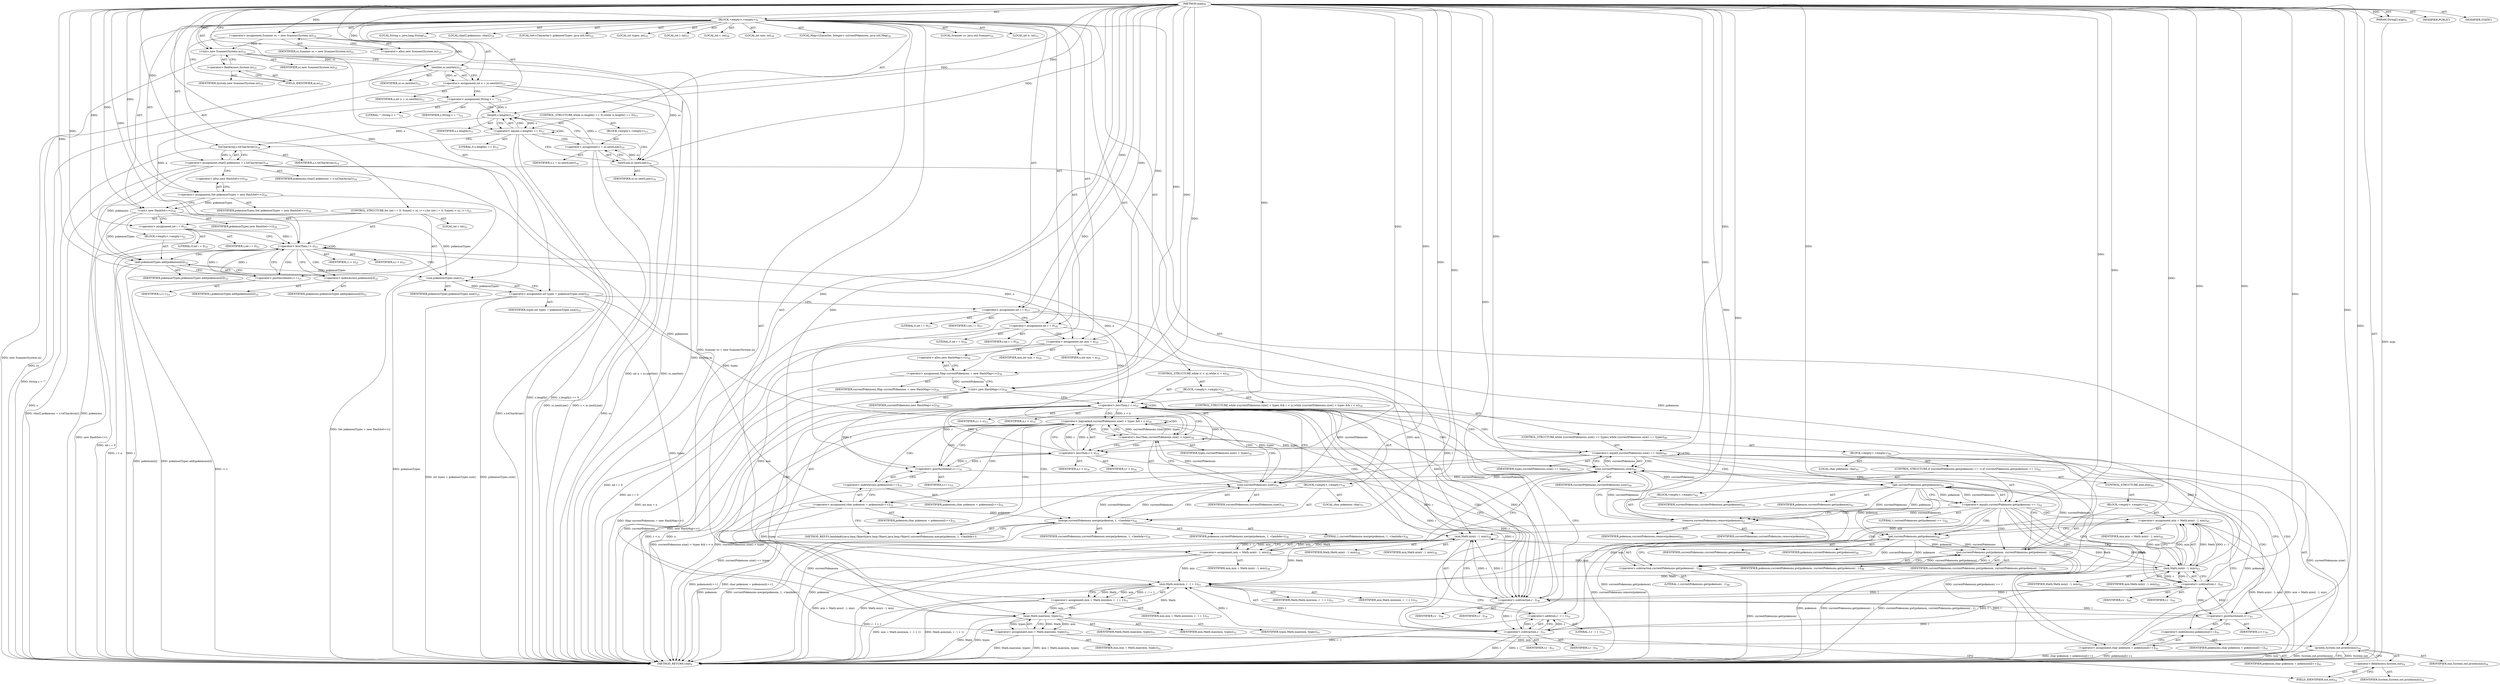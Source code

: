 digraph "main" {  
"50" [label = <(METHOD,main)<SUB>9</SUB>> ]
"32" [label = <(PARAM,String[] args)<SUB>9</SUB>> ]
"51" [label = <(BLOCK,&lt;empty&gt;,&lt;empty&gt;)<SUB>9</SUB>> ]
"4" [label = <(LOCAL,Scanner sc: java.util.Scanner)<SUB>10</SUB>> ]
"52" [label = <(&lt;operator&gt;.assignment,Scanner sc = new Scanner(System.in))<SUB>10</SUB>> ]
"53" [label = <(IDENTIFIER,sc,Scanner sc = new Scanner(System.in))<SUB>10</SUB>> ]
"54" [label = <(&lt;operator&gt;.alloc,new Scanner(System.in))<SUB>10</SUB>> ]
"55" [label = <(&lt;init&gt;,new Scanner(System.in))<SUB>10</SUB>> ]
"3" [label = <(IDENTIFIER,sc,new Scanner(System.in))<SUB>10</SUB>> ]
"56" [label = <(&lt;operator&gt;.fieldAccess,System.in)<SUB>10</SUB>> ]
"57" [label = <(IDENTIFIER,System,new Scanner(System.in))<SUB>10</SUB>> ]
"58" [label = <(FIELD_IDENTIFIER,in,in)<SUB>10</SUB>> ]
"15" [label = <(LOCAL,int n: int)<SUB>12</SUB>> ]
"59" [label = <(&lt;operator&gt;.assignment,int n = sc.nextInt())<SUB>12</SUB>> ]
"60" [label = <(IDENTIFIER,n,int n = sc.nextInt())<SUB>12</SUB>> ]
"61" [label = <(nextInt,sc.nextInt())<SUB>12</SUB>> ]
"62" [label = <(IDENTIFIER,sc,sc.nextInt())<SUB>12</SUB>> ]
"13" [label = <(LOCAL,String s: java.lang.String)<SUB>14</SUB>> ]
"63" [label = <(&lt;operator&gt;.assignment,String s = &quot;&quot;)<SUB>14</SUB>> ]
"64" [label = <(IDENTIFIER,s,String s = &quot;&quot;)<SUB>14</SUB>> ]
"65" [label = <(LITERAL,&quot;&quot;,String s = &quot;&quot;)<SUB>14</SUB>> ]
"66" [label = <(CONTROL_STRUCTURE,while (s.length() == 0),while (s.length() == 0))<SUB>15</SUB>> ]
"67" [label = <(&lt;operator&gt;.equals,s.length() == 0)<SUB>15</SUB>> ]
"68" [label = <(length,s.length())<SUB>15</SUB>> ]
"69" [label = <(IDENTIFIER,s,s.length())<SUB>15</SUB>> ]
"70" [label = <(LITERAL,0,s.length() == 0)<SUB>15</SUB>> ]
"71" [label = <(BLOCK,&lt;empty&gt;,&lt;empty&gt;)<SUB>15</SUB>> ]
"72" [label = <(&lt;operator&gt;.assignment,s = sc.nextLine())<SUB>16</SUB>> ]
"73" [label = <(IDENTIFIER,s,s = sc.nextLine())<SUB>16</SUB>> ]
"74" [label = <(nextLine,sc.nextLine())<SUB>16</SUB>> ]
"75" [label = <(IDENTIFIER,sc,sc.nextLine())<SUB>16</SUB>> ]
"30" [label = <(LOCAL,char[] pokemons: char[])<SUB>18</SUB>> ]
"76" [label = <(&lt;operator&gt;.assignment,char[] pokemons = s.toCharArray())<SUB>18</SUB>> ]
"77" [label = <(IDENTIFIER,pokemons,char[] pokemons = s.toCharArray())<SUB>18</SUB>> ]
"78" [label = <(toCharArray,s.toCharArray())<SUB>18</SUB>> ]
"79" [label = <(IDENTIFIER,s,s.toCharArray())<SUB>18</SUB>> ]
"6" [label = <(LOCAL,Set&lt;Character&gt; pokemonTypes: java.util.Set)<SUB>20</SUB>> ]
"80" [label = <(&lt;operator&gt;.assignment,Set pokemonTypes = new HashSet&lt;&gt;())<SUB>20</SUB>> ]
"81" [label = <(IDENTIFIER,pokemonTypes,Set pokemonTypes = new HashSet&lt;&gt;())<SUB>20</SUB>> ]
"82" [label = <(&lt;operator&gt;.alloc,new HashSet&lt;&gt;())<SUB>20</SUB>> ]
"83" [label = <(&lt;init&gt;,new HashSet&lt;&gt;())<SUB>20</SUB>> ]
"5" [label = <(IDENTIFIER,pokemonTypes,new HashSet&lt;&gt;())<SUB>20</SUB>> ]
"84" [label = <(CONTROL_STRUCTURE,for (int i = 0; Some(i &lt; n); i++),for (int i = 0; Some(i &lt; n); i++))<SUB>21</SUB>> ]
"22" [label = <(LOCAL,int i: int)<SUB>21</SUB>> ]
"85" [label = <(&lt;operator&gt;.assignment,int i = 0)<SUB>21</SUB>> ]
"86" [label = <(IDENTIFIER,i,int i = 0)<SUB>21</SUB>> ]
"87" [label = <(LITERAL,0,int i = 0)<SUB>21</SUB>> ]
"88" [label = <(&lt;operator&gt;.lessThan,i &lt; n)<SUB>21</SUB>> ]
"89" [label = <(IDENTIFIER,i,i &lt; n)<SUB>21</SUB>> ]
"90" [label = <(IDENTIFIER,n,i &lt; n)<SUB>21</SUB>> ]
"91" [label = <(&lt;operator&gt;.postIncrement,i++)<SUB>21</SUB>> ]
"92" [label = <(IDENTIFIER,i,i++)<SUB>21</SUB>> ]
"93" [label = <(BLOCK,&lt;empty&gt;,&lt;empty&gt;)<SUB>21</SUB>> ]
"94" [label = <(add,pokemonTypes.add(pokemons[i]))<SUB>22</SUB>> ]
"95" [label = <(IDENTIFIER,pokemonTypes,pokemonTypes.add(pokemons[i]))<SUB>22</SUB>> ]
"96" [label = <(&lt;operator&gt;.indexAccess,pokemons[i])<SUB>22</SUB>> ]
"97" [label = <(IDENTIFIER,pokemons,pokemonTypes.add(pokemons[i]))<SUB>22</SUB>> ]
"98" [label = <(IDENTIFIER,i,pokemonTypes.add(pokemons[i]))<SUB>22</SUB>> ]
"28" [label = <(LOCAL,int types: int)<SUB>25</SUB>> ]
"99" [label = <(&lt;operator&gt;.assignment,int types = pokemonTypes.size())<SUB>25</SUB>> ]
"100" [label = <(IDENTIFIER,types,int types = pokemonTypes.size())<SUB>25</SUB>> ]
"101" [label = <(size,pokemonTypes.size())<SUB>25</SUB>> ]
"102" [label = <(IDENTIFIER,pokemonTypes,pokemonTypes.size())<SUB>25</SUB>> ]
"24" [label = <(LOCAL,int l: int)<SUB>27</SUB>> ]
"103" [label = <(&lt;operator&gt;.assignment,int l = 0)<SUB>27</SUB>> ]
"104" [label = <(IDENTIFIER,l,int l = 0)<SUB>27</SUB>> ]
"105" [label = <(LITERAL,0,int l = 0)<SUB>27</SUB>> ]
"26" [label = <(LOCAL,int r: int)<SUB>28</SUB>> ]
"106" [label = <(&lt;operator&gt;.assignment,int r = 0)<SUB>28</SUB>> ]
"107" [label = <(IDENTIFIER,r,int r = 0)<SUB>28</SUB>> ]
"108" [label = <(LITERAL,0,int r = 0)<SUB>28</SUB>> ]
"20" [label = <(LOCAL,int min: int)<SUB>29</SUB>> ]
"109" [label = <(&lt;operator&gt;.assignment,int min = n)<SUB>29</SUB>> ]
"110" [label = <(IDENTIFIER,min,int min = n)<SUB>29</SUB>> ]
"111" [label = <(IDENTIFIER,n,int min = n)<SUB>29</SUB>> ]
"8" [label = <(LOCAL,Map&lt;Character, Integer&gt; currentPokemons: java.util.Map)<SUB>30</SUB>> ]
"112" [label = <(&lt;operator&gt;.assignment,Map currentPokemons = new HashMap&lt;&gt;())<SUB>30</SUB>> ]
"113" [label = <(IDENTIFIER,currentPokemons,Map currentPokemons = new HashMap&lt;&gt;())<SUB>30</SUB>> ]
"114" [label = <(&lt;operator&gt;.alloc,new HashMap&lt;&gt;())<SUB>30</SUB>> ]
"115" [label = <(&lt;init&gt;,new HashMap&lt;&gt;())<SUB>30</SUB>> ]
"7" [label = <(IDENTIFIER,currentPokemons,new HashMap&lt;&gt;())<SUB>30</SUB>> ]
"116" [label = <(CONTROL_STRUCTURE,while (r &lt; n),while (r &lt; n))<SUB>33</SUB>> ]
"117" [label = <(&lt;operator&gt;.lessThan,r &lt; n)<SUB>33</SUB>> ]
"118" [label = <(IDENTIFIER,r,r &lt; n)<SUB>33</SUB>> ]
"119" [label = <(IDENTIFIER,n,r &lt; n)<SUB>33</SUB>> ]
"120" [label = <(BLOCK,&lt;empty&gt;,&lt;empty&gt;)<SUB>33</SUB>> ]
"121" [label = <(CONTROL_STRUCTURE,while (currentPokemons.size() &lt; types &amp;&amp; r &lt; n),while (currentPokemons.size() &lt; types &amp;&amp; r &lt; n))<SUB>34</SUB>> ]
"122" [label = <(&lt;operator&gt;.logicalAnd,currentPokemons.size() &lt; types &amp;&amp; r &lt; n)<SUB>34</SUB>> ]
"123" [label = <(&lt;operator&gt;.lessThan,currentPokemons.size() &lt; types)<SUB>34</SUB>> ]
"124" [label = <(size,currentPokemons.size())<SUB>34</SUB>> ]
"125" [label = <(IDENTIFIER,currentPokemons,currentPokemons.size())<SUB>34</SUB>> ]
"126" [label = <(IDENTIFIER,types,currentPokemons.size() &lt; types)<SUB>34</SUB>> ]
"127" [label = <(&lt;operator&gt;.lessThan,r &lt; n)<SUB>34</SUB>> ]
"128" [label = <(IDENTIFIER,r,r &lt; n)<SUB>34</SUB>> ]
"129" [label = <(IDENTIFIER,n,r &lt; n)<SUB>34</SUB>> ]
"130" [label = <(BLOCK,&lt;empty&gt;,&lt;empty&gt;)<SUB>34</SUB>> ]
"10" [label = <(LOCAL,char pokemon: char)<SUB>35</SUB>> ]
"131" [label = <(&lt;operator&gt;.assignment,char pokemon = pokemons[r++])<SUB>35</SUB>> ]
"132" [label = <(IDENTIFIER,pokemon,char pokemon = pokemons[r++])<SUB>35</SUB>> ]
"133" [label = <(&lt;operator&gt;.indexAccess,pokemons[r++])<SUB>35</SUB>> ]
"134" [label = <(IDENTIFIER,pokemons,char pokemon = pokemons[r++])<SUB>35</SUB>> ]
"135" [label = <(&lt;operator&gt;.postIncrement,r++)<SUB>35</SUB>> ]
"136" [label = <(IDENTIFIER,r,r++)<SUB>35</SUB>> ]
"137" [label = <(merge,currentPokemons.merge(pokemon, 1, &lt;lambda&gt;))<SUB>36</SUB>> ]
"138" [label = <(IDENTIFIER,currentPokemons,currentPokemons.merge(pokemon, 1, &lt;lambda&gt;))<SUB>36</SUB>> ]
"139" [label = <(IDENTIFIER,pokemon,currentPokemons.merge(pokemon, 1, &lt;lambda&gt;))<SUB>36</SUB>> ]
"140" [label = <(LITERAL,1,currentPokemons.merge(pokemon, 1, &lt;lambda&gt;))<SUB>36</SUB>> ]
"11" [label = <(METHOD_REF,P3.lambda$0:java.lang.Object(java.lang.Object,java.lang.Object),currentPokemons.merge(pokemon, 1, &lt;lambda&gt;))> ]
"141" [label = <(&lt;operator&gt;.assignment,min = Math.min(r - l, min))<SUB>38</SUB>> ]
"142" [label = <(IDENTIFIER,min,min = Math.min(r - l, min))<SUB>38</SUB>> ]
"143" [label = <(min,Math.min(r - l, min))<SUB>38</SUB>> ]
"144" [label = <(IDENTIFIER,Math,Math.min(r - l, min))<SUB>38</SUB>> ]
"145" [label = <(&lt;operator&gt;.subtraction,r - l)<SUB>38</SUB>> ]
"146" [label = <(IDENTIFIER,r,r - l)<SUB>38</SUB>> ]
"147" [label = <(IDENTIFIER,l,r - l)<SUB>38</SUB>> ]
"148" [label = <(IDENTIFIER,min,Math.min(r - l, min))<SUB>38</SUB>> ]
"149" [label = <(CONTROL_STRUCTURE,while (currentPokemons.size() == types),while (currentPokemons.size() == types))<SUB>40</SUB>> ]
"150" [label = <(&lt;operator&gt;.equals,currentPokemons.size() == types)<SUB>40</SUB>> ]
"151" [label = <(size,currentPokemons.size())<SUB>40</SUB>> ]
"152" [label = <(IDENTIFIER,currentPokemons,currentPokemons.size())<SUB>40</SUB>> ]
"153" [label = <(IDENTIFIER,types,currentPokemons.size() == types)<SUB>40</SUB>> ]
"154" [label = <(BLOCK,&lt;empty&gt;,&lt;empty&gt;)<SUB>40</SUB>> ]
"155" [label = <(LOCAL,char pokemon: char)<SUB>41</SUB>> ]
"156" [label = <(&lt;operator&gt;.assignment,char pokemon = pokemons[l++])<SUB>41</SUB>> ]
"157" [label = <(IDENTIFIER,pokemon,char pokemon = pokemons[l++])<SUB>41</SUB>> ]
"158" [label = <(&lt;operator&gt;.indexAccess,pokemons[l++])<SUB>41</SUB>> ]
"159" [label = <(IDENTIFIER,pokemons,char pokemon = pokemons[l++])<SUB>41</SUB>> ]
"160" [label = <(&lt;operator&gt;.postIncrement,l++)<SUB>41</SUB>> ]
"161" [label = <(IDENTIFIER,l,l++)<SUB>41</SUB>> ]
"162" [label = <(CONTROL_STRUCTURE,if (currentPokemons.get(pokemon) == 1),if (currentPokemons.get(pokemon) == 1))<SUB>42</SUB>> ]
"163" [label = <(&lt;operator&gt;.equals,currentPokemons.get(pokemon) == 1)<SUB>42</SUB>> ]
"164" [label = <(get,currentPokemons.get(pokemon))<SUB>42</SUB>> ]
"165" [label = <(IDENTIFIER,currentPokemons,currentPokemons.get(pokemon))<SUB>42</SUB>> ]
"166" [label = <(IDENTIFIER,pokemon,currentPokemons.get(pokemon))<SUB>42</SUB>> ]
"167" [label = <(LITERAL,1,currentPokemons.get(pokemon) == 1)<SUB>42</SUB>> ]
"168" [label = <(BLOCK,&lt;empty&gt;,&lt;empty&gt;)<SUB>42</SUB>> ]
"169" [label = <(remove,currentPokemons.remove(pokemon))<SUB>43</SUB>> ]
"170" [label = <(IDENTIFIER,currentPokemons,currentPokemons.remove(pokemon))<SUB>43</SUB>> ]
"171" [label = <(IDENTIFIER,pokemon,currentPokemons.remove(pokemon))<SUB>43</SUB>> ]
"172" [label = <(CONTROL_STRUCTURE,else,else)<SUB>44</SUB>> ]
"173" [label = <(BLOCK,&lt;empty&gt;,&lt;empty&gt;)<SUB>44</SUB>> ]
"174" [label = <(&lt;operator&gt;.assignment,min = Math.min(r - l, min))<SUB>45</SUB>> ]
"175" [label = <(IDENTIFIER,min,min = Math.min(r - l, min))<SUB>45</SUB>> ]
"176" [label = <(min,Math.min(r - l, min))<SUB>45</SUB>> ]
"177" [label = <(IDENTIFIER,Math,Math.min(r - l, min))<SUB>45</SUB>> ]
"178" [label = <(&lt;operator&gt;.subtraction,r - l)<SUB>45</SUB>> ]
"179" [label = <(IDENTIFIER,r,r - l)<SUB>45</SUB>> ]
"180" [label = <(IDENTIFIER,l,r - l)<SUB>45</SUB>> ]
"181" [label = <(IDENTIFIER,min,Math.min(r - l, min))<SUB>45</SUB>> ]
"182" [label = <(put,currentPokemons.put(pokemon, currentPokemons.get(pokemon) - 1))<SUB>46</SUB>> ]
"183" [label = <(IDENTIFIER,currentPokemons,currentPokemons.put(pokemon, currentPokemons.get(pokemon) - 1))<SUB>46</SUB>> ]
"184" [label = <(IDENTIFIER,pokemon,currentPokemons.put(pokemon, currentPokemons.get(pokemon) - 1))<SUB>46</SUB>> ]
"185" [label = <(&lt;operator&gt;.subtraction,currentPokemons.get(pokemon) - 1)<SUB>46</SUB>> ]
"186" [label = <(get,currentPokemons.get(pokemon))<SUB>46</SUB>> ]
"187" [label = <(IDENTIFIER,currentPokemons,currentPokemons.get(pokemon))<SUB>46</SUB>> ]
"188" [label = <(IDENTIFIER,pokemon,currentPokemons.get(pokemon))<SUB>46</SUB>> ]
"189" [label = <(LITERAL,1,currentPokemons.get(pokemon) - 1)<SUB>46</SUB>> ]
"190" [label = <(&lt;operator&gt;.assignment,min = Math.min(min, r - l + 1))<SUB>51</SUB>> ]
"191" [label = <(IDENTIFIER,min,min = Math.min(min, r - l + 1))<SUB>51</SUB>> ]
"192" [label = <(min,Math.min(min, r - l + 1))<SUB>51</SUB>> ]
"193" [label = <(IDENTIFIER,Math,Math.min(min, r - l + 1))<SUB>51</SUB>> ]
"194" [label = <(IDENTIFIER,min,Math.min(min, r - l + 1))<SUB>51</SUB>> ]
"195" [label = <(&lt;operator&gt;.addition,r - l + 1)<SUB>51</SUB>> ]
"196" [label = <(&lt;operator&gt;.subtraction,r - l)<SUB>51</SUB>> ]
"197" [label = <(IDENTIFIER,r,r - l)<SUB>51</SUB>> ]
"198" [label = <(IDENTIFIER,l,r - l)<SUB>51</SUB>> ]
"199" [label = <(LITERAL,1,r - l + 1)<SUB>51</SUB>> ]
"200" [label = <(&lt;operator&gt;.assignment,min = Math.max(min, types))<SUB>52</SUB>> ]
"201" [label = <(IDENTIFIER,min,min = Math.max(min, types))<SUB>52</SUB>> ]
"202" [label = <(max,Math.max(min, types))<SUB>52</SUB>> ]
"203" [label = <(IDENTIFIER,Math,Math.max(min, types))<SUB>52</SUB>> ]
"204" [label = <(IDENTIFIER,min,Math.max(min, types))<SUB>52</SUB>> ]
"205" [label = <(IDENTIFIER,types,Math.max(min, types))<SUB>52</SUB>> ]
"206" [label = <(println,System.out.println(min))<SUB>54</SUB>> ]
"207" [label = <(&lt;operator&gt;.fieldAccess,System.out)<SUB>54</SUB>> ]
"208" [label = <(IDENTIFIER,System,System.out.println(min))<SUB>54</SUB>> ]
"209" [label = <(FIELD_IDENTIFIER,out,out)<SUB>54</SUB>> ]
"210" [label = <(IDENTIFIER,min,System.out.println(min))<SUB>54</SUB>> ]
"211" [label = <(MODIFIER,PUBLIC)> ]
"212" [label = <(MODIFIER,STATIC)> ]
"213" [label = <(METHOD_RETURN,void)<SUB>9</SUB>> ]
  "50" -> "32"  [ label = "AST: "] 
  "50" -> "51"  [ label = "AST: "] 
  "50" -> "211"  [ label = "AST: "] 
  "50" -> "212"  [ label = "AST: "] 
  "50" -> "213"  [ label = "AST: "] 
  "51" -> "4"  [ label = "AST: "] 
  "51" -> "52"  [ label = "AST: "] 
  "51" -> "55"  [ label = "AST: "] 
  "51" -> "15"  [ label = "AST: "] 
  "51" -> "59"  [ label = "AST: "] 
  "51" -> "13"  [ label = "AST: "] 
  "51" -> "63"  [ label = "AST: "] 
  "51" -> "66"  [ label = "AST: "] 
  "51" -> "30"  [ label = "AST: "] 
  "51" -> "76"  [ label = "AST: "] 
  "51" -> "6"  [ label = "AST: "] 
  "51" -> "80"  [ label = "AST: "] 
  "51" -> "83"  [ label = "AST: "] 
  "51" -> "84"  [ label = "AST: "] 
  "51" -> "28"  [ label = "AST: "] 
  "51" -> "99"  [ label = "AST: "] 
  "51" -> "24"  [ label = "AST: "] 
  "51" -> "103"  [ label = "AST: "] 
  "51" -> "26"  [ label = "AST: "] 
  "51" -> "106"  [ label = "AST: "] 
  "51" -> "20"  [ label = "AST: "] 
  "51" -> "109"  [ label = "AST: "] 
  "51" -> "8"  [ label = "AST: "] 
  "51" -> "112"  [ label = "AST: "] 
  "51" -> "115"  [ label = "AST: "] 
  "51" -> "116"  [ label = "AST: "] 
  "51" -> "190"  [ label = "AST: "] 
  "51" -> "200"  [ label = "AST: "] 
  "51" -> "206"  [ label = "AST: "] 
  "52" -> "53"  [ label = "AST: "] 
  "52" -> "54"  [ label = "AST: "] 
  "55" -> "3"  [ label = "AST: "] 
  "55" -> "56"  [ label = "AST: "] 
  "56" -> "57"  [ label = "AST: "] 
  "56" -> "58"  [ label = "AST: "] 
  "59" -> "60"  [ label = "AST: "] 
  "59" -> "61"  [ label = "AST: "] 
  "61" -> "62"  [ label = "AST: "] 
  "63" -> "64"  [ label = "AST: "] 
  "63" -> "65"  [ label = "AST: "] 
  "66" -> "67"  [ label = "AST: "] 
  "66" -> "71"  [ label = "AST: "] 
  "67" -> "68"  [ label = "AST: "] 
  "67" -> "70"  [ label = "AST: "] 
  "68" -> "69"  [ label = "AST: "] 
  "71" -> "72"  [ label = "AST: "] 
  "72" -> "73"  [ label = "AST: "] 
  "72" -> "74"  [ label = "AST: "] 
  "74" -> "75"  [ label = "AST: "] 
  "76" -> "77"  [ label = "AST: "] 
  "76" -> "78"  [ label = "AST: "] 
  "78" -> "79"  [ label = "AST: "] 
  "80" -> "81"  [ label = "AST: "] 
  "80" -> "82"  [ label = "AST: "] 
  "83" -> "5"  [ label = "AST: "] 
  "84" -> "22"  [ label = "AST: "] 
  "84" -> "85"  [ label = "AST: "] 
  "84" -> "88"  [ label = "AST: "] 
  "84" -> "91"  [ label = "AST: "] 
  "84" -> "93"  [ label = "AST: "] 
  "85" -> "86"  [ label = "AST: "] 
  "85" -> "87"  [ label = "AST: "] 
  "88" -> "89"  [ label = "AST: "] 
  "88" -> "90"  [ label = "AST: "] 
  "91" -> "92"  [ label = "AST: "] 
  "93" -> "94"  [ label = "AST: "] 
  "94" -> "95"  [ label = "AST: "] 
  "94" -> "96"  [ label = "AST: "] 
  "96" -> "97"  [ label = "AST: "] 
  "96" -> "98"  [ label = "AST: "] 
  "99" -> "100"  [ label = "AST: "] 
  "99" -> "101"  [ label = "AST: "] 
  "101" -> "102"  [ label = "AST: "] 
  "103" -> "104"  [ label = "AST: "] 
  "103" -> "105"  [ label = "AST: "] 
  "106" -> "107"  [ label = "AST: "] 
  "106" -> "108"  [ label = "AST: "] 
  "109" -> "110"  [ label = "AST: "] 
  "109" -> "111"  [ label = "AST: "] 
  "112" -> "113"  [ label = "AST: "] 
  "112" -> "114"  [ label = "AST: "] 
  "115" -> "7"  [ label = "AST: "] 
  "116" -> "117"  [ label = "AST: "] 
  "116" -> "120"  [ label = "AST: "] 
  "117" -> "118"  [ label = "AST: "] 
  "117" -> "119"  [ label = "AST: "] 
  "120" -> "121"  [ label = "AST: "] 
  "120" -> "141"  [ label = "AST: "] 
  "120" -> "149"  [ label = "AST: "] 
  "121" -> "122"  [ label = "AST: "] 
  "121" -> "130"  [ label = "AST: "] 
  "122" -> "123"  [ label = "AST: "] 
  "122" -> "127"  [ label = "AST: "] 
  "123" -> "124"  [ label = "AST: "] 
  "123" -> "126"  [ label = "AST: "] 
  "124" -> "125"  [ label = "AST: "] 
  "127" -> "128"  [ label = "AST: "] 
  "127" -> "129"  [ label = "AST: "] 
  "130" -> "10"  [ label = "AST: "] 
  "130" -> "131"  [ label = "AST: "] 
  "130" -> "137"  [ label = "AST: "] 
  "131" -> "132"  [ label = "AST: "] 
  "131" -> "133"  [ label = "AST: "] 
  "133" -> "134"  [ label = "AST: "] 
  "133" -> "135"  [ label = "AST: "] 
  "135" -> "136"  [ label = "AST: "] 
  "137" -> "138"  [ label = "AST: "] 
  "137" -> "139"  [ label = "AST: "] 
  "137" -> "140"  [ label = "AST: "] 
  "137" -> "11"  [ label = "AST: "] 
  "141" -> "142"  [ label = "AST: "] 
  "141" -> "143"  [ label = "AST: "] 
  "143" -> "144"  [ label = "AST: "] 
  "143" -> "145"  [ label = "AST: "] 
  "143" -> "148"  [ label = "AST: "] 
  "145" -> "146"  [ label = "AST: "] 
  "145" -> "147"  [ label = "AST: "] 
  "149" -> "150"  [ label = "AST: "] 
  "149" -> "154"  [ label = "AST: "] 
  "150" -> "151"  [ label = "AST: "] 
  "150" -> "153"  [ label = "AST: "] 
  "151" -> "152"  [ label = "AST: "] 
  "154" -> "155"  [ label = "AST: "] 
  "154" -> "156"  [ label = "AST: "] 
  "154" -> "162"  [ label = "AST: "] 
  "156" -> "157"  [ label = "AST: "] 
  "156" -> "158"  [ label = "AST: "] 
  "158" -> "159"  [ label = "AST: "] 
  "158" -> "160"  [ label = "AST: "] 
  "160" -> "161"  [ label = "AST: "] 
  "162" -> "163"  [ label = "AST: "] 
  "162" -> "168"  [ label = "AST: "] 
  "162" -> "172"  [ label = "AST: "] 
  "163" -> "164"  [ label = "AST: "] 
  "163" -> "167"  [ label = "AST: "] 
  "164" -> "165"  [ label = "AST: "] 
  "164" -> "166"  [ label = "AST: "] 
  "168" -> "169"  [ label = "AST: "] 
  "169" -> "170"  [ label = "AST: "] 
  "169" -> "171"  [ label = "AST: "] 
  "172" -> "173"  [ label = "AST: "] 
  "173" -> "174"  [ label = "AST: "] 
  "173" -> "182"  [ label = "AST: "] 
  "174" -> "175"  [ label = "AST: "] 
  "174" -> "176"  [ label = "AST: "] 
  "176" -> "177"  [ label = "AST: "] 
  "176" -> "178"  [ label = "AST: "] 
  "176" -> "181"  [ label = "AST: "] 
  "178" -> "179"  [ label = "AST: "] 
  "178" -> "180"  [ label = "AST: "] 
  "182" -> "183"  [ label = "AST: "] 
  "182" -> "184"  [ label = "AST: "] 
  "182" -> "185"  [ label = "AST: "] 
  "185" -> "186"  [ label = "AST: "] 
  "185" -> "189"  [ label = "AST: "] 
  "186" -> "187"  [ label = "AST: "] 
  "186" -> "188"  [ label = "AST: "] 
  "190" -> "191"  [ label = "AST: "] 
  "190" -> "192"  [ label = "AST: "] 
  "192" -> "193"  [ label = "AST: "] 
  "192" -> "194"  [ label = "AST: "] 
  "192" -> "195"  [ label = "AST: "] 
  "195" -> "196"  [ label = "AST: "] 
  "195" -> "199"  [ label = "AST: "] 
  "196" -> "197"  [ label = "AST: "] 
  "196" -> "198"  [ label = "AST: "] 
  "200" -> "201"  [ label = "AST: "] 
  "200" -> "202"  [ label = "AST: "] 
  "202" -> "203"  [ label = "AST: "] 
  "202" -> "204"  [ label = "AST: "] 
  "202" -> "205"  [ label = "AST: "] 
  "206" -> "207"  [ label = "AST: "] 
  "206" -> "210"  [ label = "AST: "] 
  "207" -> "208"  [ label = "AST: "] 
  "207" -> "209"  [ label = "AST: "] 
  "52" -> "58"  [ label = "CFG: "] 
  "55" -> "61"  [ label = "CFG: "] 
  "59" -> "63"  [ label = "CFG: "] 
  "63" -> "68"  [ label = "CFG: "] 
  "76" -> "82"  [ label = "CFG: "] 
  "80" -> "83"  [ label = "CFG: "] 
  "83" -> "85"  [ label = "CFG: "] 
  "99" -> "103"  [ label = "CFG: "] 
  "103" -> "106"  [ label = "CFG: "] 
  "106" -> "109"  [ label = "CFG: "] 
  "109" -> "114"  [ label = "CFG: "] 
  "112" -> "115"  [ label = "CFG: "] 
  "115" -> "117"  [ label = "CFG: "] 
  "190" -> "202"  [ label = "CFG: "] 
  "200" -> "209"  [ label = "CFG: "] 
  "206" -> "213"  [ label = "CFG: "] 
  "54" -> "52"  [ label = "CFG: "] 
  "56" -> "55"  [ label = "CFG: "] 
  "61" -> "59"  [ label = "CFG: "] 
  "67" -> "74"  [ label = "CFG: "] 
  "67" -> "78"  [ label = "CFG: "] 
  "78" -> "76"  [ label = "CFG: "] 
  "82" -> "80"  [ label = "CFG: "] 
  "85" -> "88"  [ label = "CFG: "] 
  "88" -> "96"  [ label = "CFG: "] 
  "88" -> "101"  [ label = "CFG: "] 
  "91" -> "88"  [ label = "CFG: "] 
  "101" -> "99"  [ label = "CFG: "] 
  "114" -> "112"  [ label = "CFG: "] 
  "117" -> "124"  [ label = "CFG: "] 
  "117" -> "196"  [ label = "CFG: "] 
  "192" -> "190"  [ label = "CFG: "] 
  "202" -> "200"  [ label = "CFG: "] 
  "207" -> "206"  [ label = "CFG: "] 
  "58" -> "56"  [ label = "CFG: "] 
  "68" -> "67"  [ label = "CFG: "] 
  "72" -> "68"  [ label = "CFG: "] 
  "94" -> "91"  [ label = "CFG: "] 
  "141" -> "151"  [ label = "CFG: "] 
  "195" -> "192"  [ label = "CFG: "] 
  "209" -> "207"  [ label = "CFG: "] 
  "74" -> "72"  [ label = "CFG: "] 
  "96" -> "94"  [ label = "CFG: "] 
  "122" -> "135"  [ label = "CFG: "] 
  "122" -> "145"  [ label = "CFG: "] 
  "143" -> "141"  [ label = "CFG: "] 
  "150" -> "117"  [ label = "CFG: "] 
  "150" -> "160"  [ label = "CFG: "] 
  "196" -> "195"  [ label = "CFG: "] 
  "123" -> "122"  [ label = "CFG: "] 
  "123" -> "127"  [ label = "CFG: "] 
  "127" -> "122"  [ label = "CFG: "] 
  "131" -> "11"  [ label = "CFG: "] 
  "137" -> "124"  [ label = "CFG: "] 
  "145" -> "143"  [ label = "CFG: "] 
  "151" -> "150"  [ label = "CFG: "] 
  "156" -> "164"  [ label = "CFG: "] 
  "124" -> "123"  [ label = "CFG: "] 
  "133" -> "131"  [ label = "CFG: "] 
  "11" -> "137"  [ label = "CFG: "] 
  "158" -> "156"  [ label = "CFG: "] 
  "163" -> "169"  [ label = "CFG: "] 
  "163" -> "178"  [ label = "CFG: "] 
  "135" -> "133"  [ label = "CFG: "] 
  "160" -> "158"  [ label = "CFG: "] 
  "164" -> "163"  [ label = "CFG: "] 
  "169" -> "151"  [ label = "CFG: "] 
  "174" -> "186"  [ label = "CFG: "] 
  "182" -> "151"  [ label = "CFG: "] 
  "176" -> "174"  [ label = "CFG: "] 
  "185" -> "182"  [ label = "CFG: "] 
  "178" -> "176"  [ label = "CFG: "] 
  "186" -> "185"  [ label = "CFG: "] 
  "50" -> "54"  [ label = "CFG: "] 
  "32" -> "213"  [ label = "DDG: args"] 
  "52" -> "213"  [ label = "DDG: Scanner sc = new Scanner(System.in)"] 
  "55" -> "213"  [ label = "DDG: System.in"] 
  "55" -> "213"  [ label = "DDG: new Scanner(System.in)"] 
  "61" -> "213"  [ label = "DDG: sc"] 
  "59" -> "213"  [ label = "DDG: sc.nextInt()"] 
  "59" -> "213"  [ label = "DDG: int n = sc.nextInt()"] 
  "63" -> "213"  [ label = "DDG: String s = &quot;&quot;"] 
  "67" -> "213"  [ label = "DDG: s.length()"] 
  "67" -> "213"  [ label = "DDG: s.length() == 0"] 
  "76" -> "213"  [ label = "DDG: pokemons"] 
  "78" -> "213"  [ label = "DDG: s"] 
  "76" -> "213"  [ label = "DDG: s.toCharArray()"] 
  "76" -> "213"  [ label = "DDG: char[] pokemons = s.toCharArray()"] 
  "80" -> "213"  [ label = "DDG: Set pokemonTypes = new HashSet&lt;&gt;()"] 
  "83" -> "213"  [ label = "DDG: new HashSet&lt;&gt;()"] 
  "85" -> "213"  [ label = "DDG: int i = 0"] 
  "88" -> "213"  [ label = "DDG: i"] 
  "88" -> "213"  [ label = "DDG: i &lt; n"] 
  "101" -> "213"  [ label = "DDG: pokemonTypes"] 
  "99" -> "213"  [ label = "DDG: pokemonTypes.size()"] 
  "99" -> "213"  [ label = "DDG: int types = pokemonTypes.size()"] 
  "103" -> "213"  [ label = "DDG: int l = 0"] 
  "106" -> "213"  [ label = "DDG: int r = 0"] 
  "109" -> "213"  [ label = "DDG: int min = n"] 
  "112" -> "213"  [ label = "DDG: Map currentPokemons = new HashMap&lt;&gt;()"] 
  "115" -> "213"  [ label = "DDG: currentPokemons"] 
  "115" -> "213"  [ label = "DDG: new HashMap&lt;&gt;()"] 
  "117" -> "213"  [ label = "DDG: n"] 
  "117" -> "213"  [ label = "DDG: r &lt; n"] 
  "196" -> "213"  [ label = "DDG: r"] 
  "196" -> "213"  [ label = "DDG: l"] 
  "195" -> "213"  [ label = "DDG: r - l"] 
  "192" -> "213"  [ label = "DDG: r - l + 1"] 
  "190" -> "213"  [ label = "DDG: Math.min(min, r - l + 1)"] 
  "190" -> "213"  [ label = "DDG: min = Math.min(min, r - l + 1)"] 
  "202" -> "213"  [ label = "DDG: Math"] 
  "202" -> "213"  [ label = "DDG: types"] 
  "200" -> "213"  [ label = "DDG: Math.max(min, types)"] 
  "200" -> "213"  [ label = "DDG: min = Math.max(min, types)"] 
  "206" -> "213"  [ label = "DDG: System.out"] 
  "206" -> "213"  [ label = "DDG: min"] 
  "206" -> "213"  [ label = "DDG: System.out.println(min)"] 
  "122" -> "213"  [ label = "DDG: currentPokemons.size() &lt; types"] 
  "122" -> "213"  [ label = "DDG: currentPokemons.size() &lt; types &amp;&amp; r &lt; n"] 
  "141" -> "213"  [ label = "DDG: Math.min(r - l, min)"] 
  "141" -> "213"  [ label = "DDG: min = Math.min(r - l, min)"] 
  "151" -> "213"  [ label = "DDG: currentPokemons"] 
  "150" -> "213"  [ label = "DDG: currentPokemons.size()"] 
  "150" -> "213"  [ label = "DDG: currentPokemons.size() == types"] 
  "156" -> "213"  [ label = "DDG: pokemons[l++]"] 
  "156" -> "213"  [ label = "DDG: char pokemon = pokemons[l++]"] 
  "163" -> "213"  [ label = "DDG: currentPokemons.get(pokemon)"] 
  "163" -> "213"  [ label = "DDG: currentPokemons.get(pokemon) == 1"] 
  "174" -> "213"  [ label = "DDG: Math.min(r - l, min)"] 
  "174" -> "213"  [ label = "DDG: min = Math.min(r - l, min)"] 
  "182" -> "213"  [ label = "DDG: pokemon"] 
  "185" -> "213"  [ label = "DDG: currentPokemons.get(pokemon)"] 
  "182" -> "213"  [ label = "DDG: currentPokemons.get(pokemon) - 1"] 
  "182" -> "213"  [ label = "DDG: currentPokemons.put(pokemon, currentPokemons.get(pokemon) - 1)"] 
  "169" -> "213"  [ label = "DDG: pokemon"] 
  "169" -> "213"  [ label = "DDG: currentPokemons.remove(pokemon)"] 
  "131" -> "213"  [ label = "DDG: pokemons[r++]"] 
  "131" -> "213"  [ label = "DDG: char pokemon = pokemons[r++]"] 
  "137" -> "213"  [ label = "DDG: pokemon"] 
  "137" -> "213"  [ label = "DDG: currentPokemons.merge(pokemon, 1, &lt;lambda&gt;)"] 
  "94" -> "213"  [ label = "DDG: pokemons[i]"] 
  "94" -> "213"  [ label = "DDG: pokemonTypes.add(pokemons[i])"] 
  "91" -> "213"  [ label = "DDG: i++"] 
  "74" -> "213"  [ label = "DDG: sc"] 
  "72" -> "213"  [ label = "DDG: sc.nextLine()"] 
  "72" -> "213"  [ label = "DDG: s = sc.nextLine()"] 
  "50" -> "32"  [ label = "DDG: "] 
  "50" -> "52"  [ label = "DDG: "] 
  "61" -> "59"  [ label = "DDG: sc"] 
  "50" -> "63"  [ label = "DDG: "] 
  "78" -> "76"  [ label = "DDG: s"] 
  "50" -> "80"  [ label = "DDG: "] 
  "101" -> "99"  [ label = "DDG: pokemonTypes"] 
  "50" -> "103"  [ label = "DDG: "] 
  "50" -> "106"  [ label = "DDG: "] 
  "88" -> "109"  [ label = "DDG: n"] 
  "50" -> "109"  [ label = "DDG: "] 
  "50" -> "112"  [ label = "DDG: "] 
  "192" -> "190"  [ label = "DDG: Math"] 
  "192" -> "190"  [ label = "DDG: min"] 
  "192" -> "190"  [ label = "DDG: r - l + 1"] 
  "202" -> "200"  [ label = "DDG: Math"] 
  "202" -> "200"  [ label = "DDG: min"] 
  "202" -> "200"  [ label = "DDG: types"] 
  "52" -> "55"  [ label = "DDG: sc"] 
  "50" -> "55"  [ label = "DDG: "] 
  "80" -> "83"  [ label = "DDG: pokemonTypes"] 
  "50" -> "83"  [ label = "DDG: "] 
  "50" -> "85"  [ label = "DDG: "] 
  "112" -> "115"  [ label = "DDG: currentPokemons"] 
  "50" -> "115"  [ label = "DDG: "] 
  "200" -> "206"  [ label = "DDG: min"] 
  "50" -> "206"  [ label = "DDG: "] 
  "55" -> "61"  [ label = "DDG: sc"] 
  "50" -> "61"  [ label = "DDG: "] 
  "68" -> "67"  [ label = "DDG: s"] 
  "50" -> "67"  [ label = "DDG: "] 
  "74" -> "72"  [ label = "DDG: sc"] 
  "68" -> "78"  [ label = "DDG: s"] 
  "50" -> "78"  [ label = "DDG: "] 
  "85" -> "88"  [ label = "DDG: i"] 
  "91" -> "88"  [ label = "DDG: i"] 
  "50" -> "88"  [ label = "DDG: "] 
  "59" -> "88"  [ label = "DDG: n"] 
  "88" -> "91"  [ label = "DDG: i"] 
  "50" -> "91"  [ label = "DDG: "] 
  "83" -> "101"  [ label = "DDG: pokemonTypes"] 
  "94" -> "101"  [ label = "DDG: pokemonTypes"] 
  "50" -> "101"  [ label = "DDG: "] 
  "106" -> "117"  [ label = "DDG: r"] 
  "145" -> "117"  [ label = "DDG: r"] 
  "178" -> "117"  [ label = "DDG: r"] 
  "50" -> "117"  [ label = "DDG: "] 
  "127" -> "117"  [ label = "DDG: n"] 
  "88" -> "117"  [ label = "DDG: n"] 
  "143" -> "141"  [ label = "DDG: Math"] 
  "143" -> "141"  [ label = "DDG: r - l"] 
  "143" -> "141"  [ label = "DDG: min"] 
  "143" -> "192"  [ label = "DDG: Math"] 
  "176" -> "192"  [ label = "DDG: Math"] 
  "50" -> "192"  [ label = "DDG: "] 
  "109" -> "192"  [ label = "DDG: min"] 
  "141" -> "192"  [ label = "DDG: min"] 
  "174" -> "192"  [ label = "DDG: min"] 
  "196" -> "192"  [ label = "DDG: r"] 
  "196" -> "192"  [ label = "DDG: l"] 
  "192" -> "202"  [ label = "DDG: Math"] 
  "50" -> "202"  [ label = "DDG: "] 
  "190" -> "202"  [ label = "DDG: min"] 
  "99" -> "202"  [ label = "DDG: types"] 
  "150" -> "202"  [ label = "DDG: types"] 
  "63" -> "68"  [ label = "DDG: s"] 
  "72" -> "68"  [ label = "DDG: s"] 
  "50" -> "68"  [ label = "DDG: "] 
  "83" -> "94"  [ label = "DDG: pokemonTypes"] 
  "50" -> "94"  [ label = "DDG: "] 
  "76" -> "94"  [ label = "DDG: pokemons"] 
  "196" -> "195"  [ label = "DDG: r"] 
  "196" -> "195"  [ label = "DDG: l"] 
  "50" -> "195"  [ label = "DDG: "] 
  "61" -> "74"  [ label = "DDG: sc"] 
  "50" -> "74"  [ label = "DDG: "] 
  "123" -> "122"  [ label = "DDG: currentPokemons.size()"] 
  "123" -> "122"  [ label = "DDG: types"] 
  "127" -> "122"  [ label = "DDG: r"] 
  "127" -> "122"  [ label = "DDG: n"] 
  "117" -> "122"  [ label = "DDG: r &lt; n"] 
  "76" -> "131"  [ label = "DDG: pokemons"] 
  "176" -> "143"  [ label = "DDG: Math"] 
  "50" -> "143"  [ label = "DDG: "] 
  "145" -> "143"  [ label = "DDG: r"] 
  "145" -> "143"  [ label = "DDG: l"] 
  "109" -> "143"  [ label = "DDG: min"] 
  "141" -> "143"  [ label = "DDG: min"] 
  "174" -> "143"  [ label = "DDG: min"] 
  "151" -> "150"  [ label = "DDG: currentPokemons"] 
  "123" -> "150"  [ label = "DDG: types"] 
  "50" -> "150"  [ label = "DDG: "] 
  "76" -> "156"  [ label = "DDG: pokemons"] 
  "117" -> "196"  [ label = "DDG: r"] 
  "50" -> "196"  [ label = "DDG: "] 
  "103" -> "196"  [ label = "DDG: l"] 
  "145" -> "196"  [ label = "DDG: l"] 
  "160" -> "196"  [ label = "DDG: l"] 
  "178" -> "196"  [ label = "DDG: l"] 
  "124" -> "123"  [ label = "DDG: currentPokemons"] 
  "99" -> "123"  [ label = "DDG: types"] 
  "150" -> "123"  [ label = "DDG: types"] 
  "50" -> "123"  [ label = "DDG: "] 
  "117" -> "127"  [ label = "DDG: r"] 
  "135" -> "127"  [ label = "DDG: r"] 
  "50" -> "127"  [ label = "DDG: "] 
  "117" -> "127"  [ label = "DDG: n"] 
  "124" -> "137"  [ label = "DDG: currentPokemons"] 
  "50" -> "137"  [ label = "DDG: "] 
  "131" -> "137"  [ label = "DDG: pokemon"] 
  "117" -> "145"  [ label = "DDG: r"] 
  "127" -> "145"  [ label = "DDG: r"] 
  "135" -> "145"  [ label = "DDG: r"] 
  "50" -> "145"  [ label = "DDG: "] 
  "103" -> "145"  [ label = "DDG: l"] 
  "160" -> "145"  [ label = "DDG: l"] 
  "178" -> "145"  [ label = "DDG: l"] 
  "124" -> "151"  [ label = "DDG: currentPokemons"] 
  "182" -> "151"  [ label = "DDG: currentPokemons"] 
  "169" -> "151"  [ label = "DDG: currentPokemons"] 
  "50" -> "151"  [ label = "DDG: "] 
  "115" -> "124"  [ label = "DDG: currentPokemons"] 
  "151" -> "124"  [ label = "DDG: currentPokemons"] 
  "137" -> "124"  [ label = "DDG: currentPokemons"] 
  "50" -> "124"  [ label = "DDG: "] 
  "164" -> "163"  [ label = "DDG: currentPokemons"] 
  "164" -> "163"  [ label = "DDG: pokemon"] 
  "50" -> "163"  [ label = "DDG: "] 
  "117" -> "135"  [ label = "DDG: r"] 
  "127" -> "135"  [ label = "DDG: r"] 
  "50" -> "135"  [ label = "DDG: "] 
  "145" -> "160"  [ label = "DDG: l"] 
  "178" -> "160"  [ label = "DDG: l"] 
  "50" -> "160"  [ label = "DDG: "] 
  "151" -> "164"  [ label = "DDG: currentPokemons"] 
  "50" -> "164"  [ label = "DDG: "] 
  "156" -> "164"  [ label = "DDG: pokemon"] 
  "164" -> "169"  [ label = "DDG: currentPokemons"] 
  "50" -> "169"  [ label = "DDG: "] 
  "164" -> "169"  [ label = "DDG: pokemon"] 
  "176" -> "174"  [ label = "DDG: Math"] 
  "176" -> "174"  [ label = "DDG: r - l"] 
  "176" -> "174"  [ label = "DDG: min"] 
  "186" -> "182"  [ label = "DDG: currentPokemons"] 
  "50" -> "182"  [ label = "DDG: "] 
  "186" -> "182"  [ label = "DDG: pokemon"] 
  "185" -> "182"  [ label = "DDG: currentPokemons.get(pokemon)"] 
  "185" -> "182"  [ label = "DDG: 1"] 
  "143" -> "176"  [ label = "DDG: Math"] 
  "50" -> "176"  [ label = "DDG: "] 
  "178" -> "176"  [ label = "DDG: r"] 
  "178" -> "176"  [ label = "DDG: l"] 
  "141" -> "176"  [ label = "DDG: min"] 
  "174" -> "176"  [ label = "DDG: min"] 
  "186" -> "185"  [ label = "DDG: currentPokemons"] 
  "186" -> "185"  [ label = "DDG: pokemon"] 
  "50" -> "185"  [ label = "DDG: "] 
  "145" -> "178"  [ label = "DDG: r"] 
  "50" -> "178"  [ label = "DDG: "] 
  "160" -> "178"  [ label = "DDG: l"] 
  "164" -> "186"  [ label = "DDG: currentPokemons"] 
  "50" -> "186"  [ label = "DDG: "] 
  "164" -> "186"  [ label = "DDG: pokemon"] 
  "67" -> "68"  [ label = "CDG: "] 
  "67" -> "72"  [ label = "CDG: "] 
  "67" -> "67"  [ label = "CDG: "] 
  "67" -> "74"  [ label = "CDG: "] 
  "88" -> "94"  [ label = "CDG: "] 
  "88" -> "96"  [ label = "CDG: "] 
  "88" -> "91"  [ label = "CDG: "] 
  "88" -> "88"  [ label = "CDG: "] 
  "117" -> "141"  [ label = "CDG: "] 
  "117" -> "145"  [ label = "CDG: "] 
  "117" -> "122"  [ label = "CDG: "] 
  "117" -> "150"  [ label = "CDG: "] 
  "117" -> "151"  [ label = "CDG: "] 
  "117" -> "123"  [ label = "CDG: "] 
  "117" -> "143"  [ label = "CDG: "] 
  "117" -> "117"  [ label = "CDG: "] 
  "117" -> "124"  [ label = "CDG: "] 
  "122" -> "122"  [ label = "CDG: "] 
  "122" -> "131"  [ label = "CDG: "] 
  "122" -> "123"  [ label = "CDG: "] 
  "122" -> "137"  [ label = "CDG: "] 
  "122" -> "11"  [ label = "CDG: "] 
  "122" -> "135"  [ label = "CDG: "] 
  "122" -> "124"  [ label = "CDG: "] 
  "122" -> "133"  [ label = "CDG: "] 
  "150" -> "160"  [ label = "CDG: "] 
  "150" -> "163"  [ label = "CDG: "] 
  "150" -> "150"  [ label = "CDG: "] 
  "150" -> "151"  [ label = "CDG: "] 
  "150" -> "164"  [ label = "CDG: "] 
  "150" -> "156"  [ label = "CDG: "] 
  "150" -> "158"  [ label = "CDG: "] 
  "123" -> "127"  [ label = "CDG: "] 
  "163" -> "169"  [ label = "CDG: "] 
  "163" -> "178"  [ label = "CDG: "] 
  "163" -> "185"  [ label = "CDG: "] 
  "163" -> "176"  [ label = "CDG: "] 
  "163" -> "174"  [ label = "CDG: "] 
  "163" -> "182"  [ label = "CDG: "] 
  "163" -> "186"  [ label = "CDG: "] 
}
